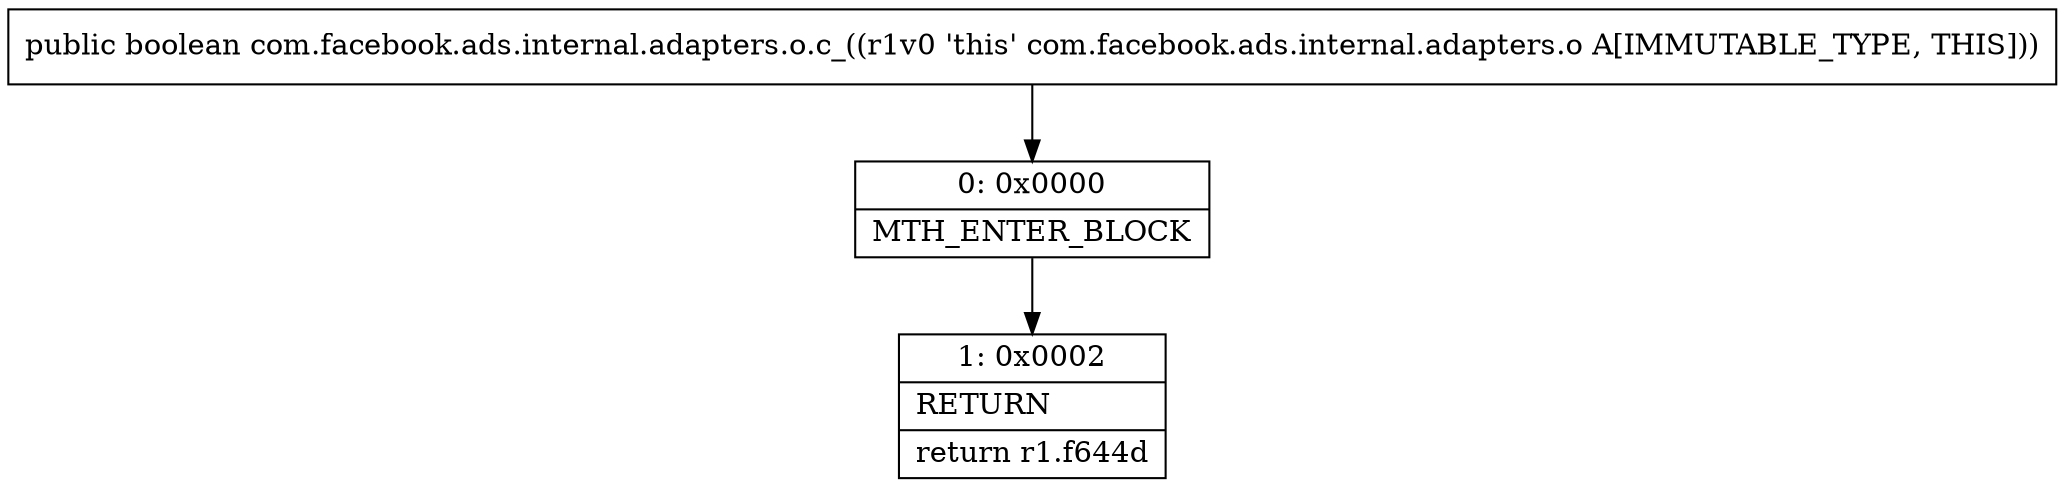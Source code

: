 digraph "CFG forcom.facebook.ads.internal.adapters.o.c_()Z" {
Node_0 [shape=record,label="{0\:\ 0x0000|MTH_ENTER_BLOCK\l}"];
Node_1 [shape=record,label="{1\:\ 0x0002|RETURN\l|return r1.f644d\l}"];
MethodNode[shape=record,label="{public boolean com.facebook.ads.internal.adapters.o.c_((r1v0 'this' com.facebook.ads.internal.adapters.o A[IMMUTABLE_TYPE, THIS])) }"];
MethodNode -> Node_0;
Node_0 -> Node_1;
}

